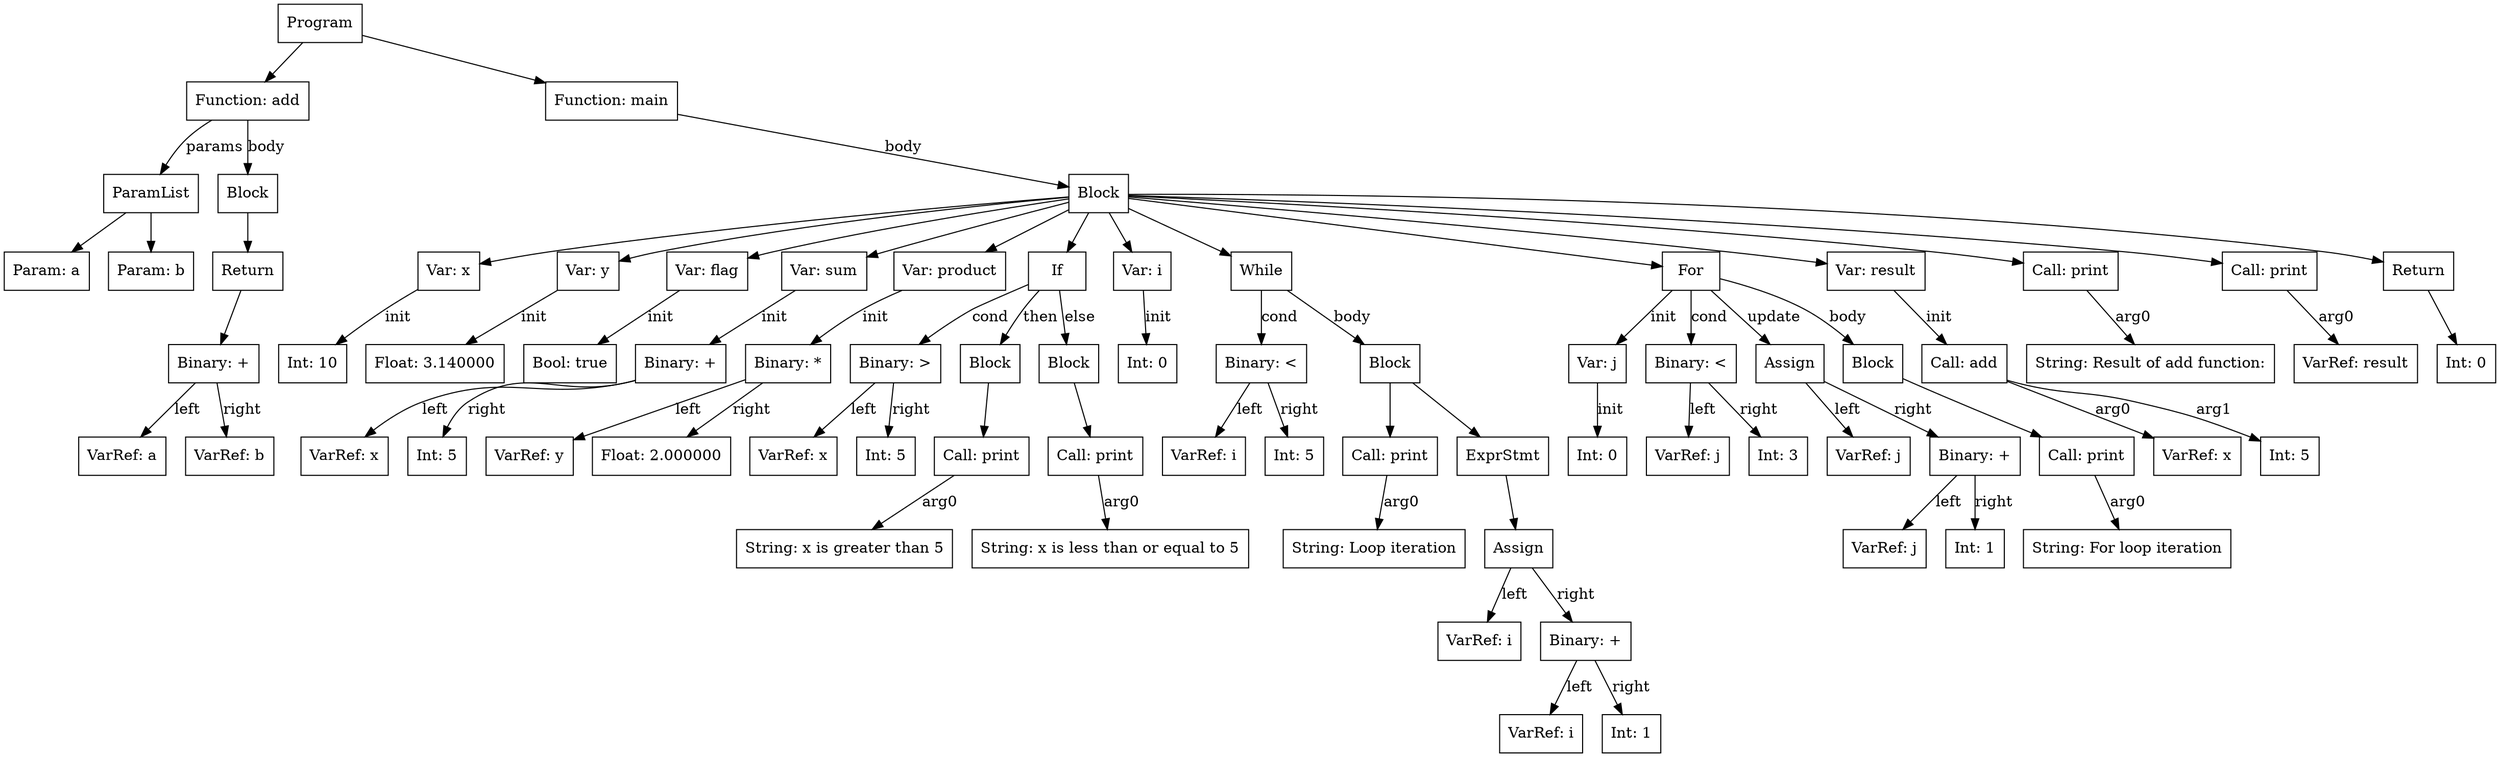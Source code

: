 digraph AST {
    node [shape=box];
    node0x5e3a43500d80 [label="Program"];
    node0x5e3a43500d80 -> node0x5e3a434feed0;
    node0x5e3a434feed0 [label="Function: add"];
    node0x5e3a434feed0 -> node0x5e3a434fe8f0 [label="params"];
    node0x5e3a434fe8f0 [label="ParamList"];
    node0x5e3a434fe8f0 -> node0x5e3a434fe8a0;
    node0x5e3a434fe8a0 [label="Param: a"];
    node0x5e3a434fe8f0 -> node0x5e3a434fec90;
    node0x5e3a434fec90 [label="Param: b"];
    node0x5e3a434feed0 -> node0x5e3a434fece0 [label="body"];
    node0x5e3a434fece0 [label="Block"];
    node0x5e3a434fece0 -> node0x5e3a434fee60;
    node0x5e3a434fee60 [label="Return"];
    node0x5e3a434fee60 -> node0x5e3a434fee10;
    node0x5e3a434fee10 [label="Binary: +"];
    node0x5e3a434fee10 -> node0x5e3a434fed50 [label="left"];
    node0x5e3a434fee10 -> node0x5e3a434fedc0 [label="right"];
    node0x5e3a434fed50 [label="VarRef: a"];
    node0x5e3a434fedc0 [label="VarRef: b"];
    node0x5e3a43500d80 -> node0x5e3a43500cc0;
    node0x5e3a43500cc0 [label="Function: main"];
    node0x5e3a43500cc0 -> node0x5e3a434fef40 [label="body"];
    node0x5e3a434fef40 [label="Block"];
    node0x5e3a434fef40 -> node0x5e3a434ff000;
    node0x5e3a434ff000 [label="Var: x"];
    node0x5e3a434ff000 -> node0x5e3a434fefb0 [label="init"];
    node0x5e3a434fefb0 [label="Int: 10"];
    node0x5e3a434fef40 -> node0x5e3a434ff0e0;
    node0x5e3a434ff0e0 [label="Var: y"];
    node0x5e3a434ff0e0 -> node0x5e3a434ff090 [label="init"];
    node0x5e3a434ff090 [label="Float: 3.140000"];
    node0x5e3a434fef40 -> node0x5e3a434ff1a0;
    node0x5e3a434ff1a0 [label="Var: flag"];
    node0x5e3a434ff1a0 -> node0x5e3a434ff150 [label="init"];
    node0x5e3a434ff150 [label="Bool: true"];
    node0x5e3a434fef40 -> node0x5e3a434ff320;
    node0x5e3a434ff320 [label="Var: sum"];
    node0x5e3a434ff320 -> node0x5e3a434ff2d0 [label="init"];
    node0x5e3a434ff2d0 [label="Binary: +"];
    node0x5e3a434ff2d0 -> node0x5e3a434ff230 [label="left"];
    node0x5e3a434ff2d0 -> node0x5e3a434ff280 [label="right"];
    node0x5e3a434ff230 [label="VarRef: x"];
    node0x5e3a434ff280 [label="Int: 5"];
    node0x5e3a434fef40 -> node0x5e3a434ff4b0;
    node0x5e3a434ff4b0 [label="Var: product"];
    node0x5e3a434ff4b0 -> node0x5e3a434ff460 [label="init"];
    node0x5e3a434ff460 [label="Binary: *"];
    node0x5e3a434ff460 -> node0x5e3a434ff3c0 [label="left"];
    node0x5e3a434ff460 -> node0x5e3a434ff410 [label="right"];
    node0x5e3a434ff3c0 [label="VarRef: y"];
    node0x5e3a434ff410 [label="Float: 2.000000"];
    node0x5e3a434fef40 -> node0x5e3a434ff900;
    node0x5e3a434ff900 [label="If"];
    node0x5e3a434ff900 -> node0x5e3a434ff5c0 [label="cond"];
    node0x5e3a434ff900 -> node0x5e3a434ff610 [label="then"];
    node0x5e3a434ff900 -> node0x5e3a434ff780 [label="else"];
    node0x5e3a434ff780 [label="Block"];
    node0x5e3a434ff780 -> node0x5e3a434ff850;
    node0x5e3a434ff850 [label="Call: print"];
    node0x5e3a434ff850 -> node0x5e3a434ff800 [label="arg0"];
    node0x5e3a434ff800 [label="String: x is less than or equal to 5"];
    node0x5e3a434ff5c0 [label="Binary: >"];
    node0x5e3a434ff5c0 -> node0x5e3a434ff520 [label="left"];
    node0x5e3a434ff5c0 -> node0x5e3a434ff570 [label="right"];
    node0x5e3a434ff520 [label="VarRef: x"];
    node0x5e3a434ff570 [label="Int: 5"];
    node0x5e3a434ff610 [label="Block"];
    node0x5e3a434ff610 -> node0x5e3a434ff6d0;
    node0x5e3a434ff6d0 [label="Call: print"];
    node0x5e3a434ff6d0 -> node0x5e3a434ff680 [label="arg0"];
    node0x5e3a434ff680 [label="String: x is greater than 5"];
    node0x5e3a434fef40 -> node0x5e3a434ffa00;
    node0x5e3a434ffa00 [label="Var: i"];
    node0x5e3a434ffa00 -> node0x5e3a434ff9b0 [label="init"];
    node0x5e3a434ff9b0 [label="Int: 0"];
    node0x5e3a434fef40 -> node0x5e3a434ffef0;
    node0x5e3a434ffef0 [label="While"];
    node0x5e3a434ffef0 -> node0x5e3a434ffb10 [label="cond"];
    node0x5e3a434ffef0 -> node0x5e3a434ffb60 [label="body"];
    node0x5e3a434ffb10 [label="Binary: <"];
    node0x5e3a434ffb10 -> node0x5e3a434ffa70 [label="left"];
    node0x5e3a434ffb10 -> node0x5e3a434ffac0 [label="right"];
    node0x5e3a434ffa70 [label="VarRef: i"];
    node0x5e3a434ffac0 [label="Int: 5"];
    node0x5e3a434ffb60 [label="Block"];
    node0x5e3a434ffb60 -> node0x5e3a434ffc20;
    node0x5e3a434ffc20 [label="Call: print"];
    node0x5e3a434ffc20 -> node0x5e3a434ffbd0 [label="arg0"];
    node0x5e3a434ffbd0 [label="String: Loop iteration"];
    node0x5e3a434ffb60 -> node0x5e3a434ffea0;
    node0x5e3a434ffea0 [label="ExprStmt"];
    node0x5e3a434ffea0 -> node0x5e3a434ffe50;
    node0x5e3a434ffe50 [label="Assign"];
    node0x5e3a434ffe50 -> node0x5e3a434ffcf0 [label="left"];
    node0x5e3a434ffe50 -> node0x5e3a434ffe00 [label="right"];
    node0x5e3a434ffcf0 [label="VarRef: i"];
    node0x5e3a434ffe00 [label="Binary: +"];
    node0x5e3a434ffe00 -> node0x5e3a434ffd60 [label="left"];
    node0x5e3a434ffe00 -> node0x5e3a434ffdb0 [label="right"];
    node0x5e3a434ffd60 [label="VarRef: i"];
    node0x5e3a434ffdb0 [label="Int: 1"];
    node0x5e3a434fef40 -> node0x5e3a435004a0;
    node0x5e3a435004a0 [label="For"];
    node0x5e3a435004a0 -> node0x5e3a43500000 [label="init"];
    node0x5e3a43500000 [label="Var: j"];
    node0x5e3a43500000 -> node0x5e3a434fffb0 [label="init"];
    node0x5e3a434fffb0 [label="Int: 0"];
    node0x5e3a435004a0 -> node0x5e3a43500110 [label="cond"];
    node0x5e3a43500110 [label="Binary: <"];
    node0x5e3a43500110 -> node0x5e3a43500070 [label="left"];
    node0x5e3a43500110 -> node0x5e3a435000c0 [label="right"];
    node0x5e3a43500070 [label="VarRef: j"];
    node0x5e3a435000c0 [label="Int: 3"];
    node0x5e3a435004a0 -> node0x5e3a435002e0 [label="update"];
    node0x5e3a435002e0 [label="Assign"];
    node0x5e3a435002e0 -> node0x5e3a43500180 [label="left"];
    node0x5e3a435002e0 -> node0x5e3a43500290 [label="right"];
    node0x5e3a43500180 [label="VarRef: j"];
    node0x5e3a43500290 [label="Binary: +"];
    node0x5e3a43500290 -> node0x5e3a435001f0 [label="left"];
    node0x5e3a43500290 -> node0x5e3a43500240 [label="right"];
    node0x5e3a435001f0 [label="VarRef: j"];
    node0x5e3a43500240 [label="Int: 1"];
    node0x5e3a435004a0 -> node0x5e3a43500330 [label="body"];
    node0x5e3a43500330 [label="Block"];
    node0x5e3a43500330 -> node0x5e3a435003f0;
    node0x5e3a435003f0 [label="Call: print"];
    node0x5e3a435003f0 -> node0x5e3a435003a0 [label="arg0"];
    node0x5e3a435003a0 [label="String: For loop iteration"];
    node0x5e3a434fef40 -> node0x5e3a43500970;
    node0x5e3a43500970 [label="Var: result"];
    node0x5e3a43500970 -> node0x5e3a435005f0 [label="init"];
    node0x5e3a435005f0 [label="Call: add"];
    node0x5e3a435005f0 -> node0x5e3a43500550 [label="arg0"];
    node0x5e3a43500550 [label="VarRef: x"];
    node0x5e3a435005f0 -> node0x5e3a435005a0 [label="arg1"];
    node0x5e3a435005a0 [label="Int: 5"];
    node0x5e3a434fef40 -> node0x5e3a43500a20;
    node0x5e3a43500a20 [label="Call: print"];
    node0x5e3a43500a20 -> node0x5e3a434fff40 [label="arg0"];
    node0x5e3a434fff40 [label="String: Result of add function:"];
    node0x5e3a434fef40 -> node0x5e3a43500b20;
    node0x5e3a43500b20 [label="Call: print"];
    node0x5e3a43500b20 -> node0x5e3a43500ad0 [label="arg0"];
    node0x5e3a43500ad0 [label="VarRef: result"];
    node0x5e3a434fef40 -> node0x5e3a43500c70;
    node0x5e3a43500c70 [label="Return"];
    node0x5e3a43500c70 -> node0x5e3a43500c20;
    node0x5e3a43500c20 [label="Int: 0"];
}
